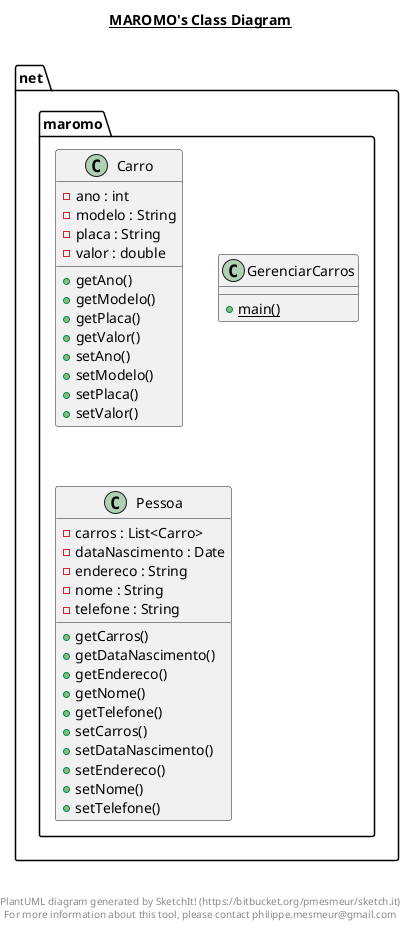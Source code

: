 @startuml

title __MAROMO's Class Diagram__\n

  namespace net.maromo {
    class net.maromo.Carro {
        - ano : int
        - modelo : String
        - placa : String
        - valor : double
        + getAno()
        + getModelo()
        + getPlaca()
        + getValor()
        + setAno()
        + setModelo()
        + setPlaca()
        + setValor()
    }
  }
  

  namespace net.maromo {
    class net.maromo.GerenciarCarros {
        {static} + main()
    }
  }
  

  namespace net.maromo {
    class net.maromo.Pessoa {
        - carros : List<Carro>
        - dataNascimento : Date
        - endereco : String
        - nome : String
        - telefone : String
        + getCarros()
        + getDataNascimento()
        + getEndereco()
        + getNome()
        + getTelefone()
        + setCarros()
        + setDataNascimento()
        + setEndereco()
        + setNome()
        + setTelefone()
    }
  }
  



right footer


PlantUML diagram generated by SketchIt! (https://bitbucket.org/pmesmeur/sketch.it)
For more information about this tool, please contact philippe.mesmeur@gmail.com
endfooter

@enduml
